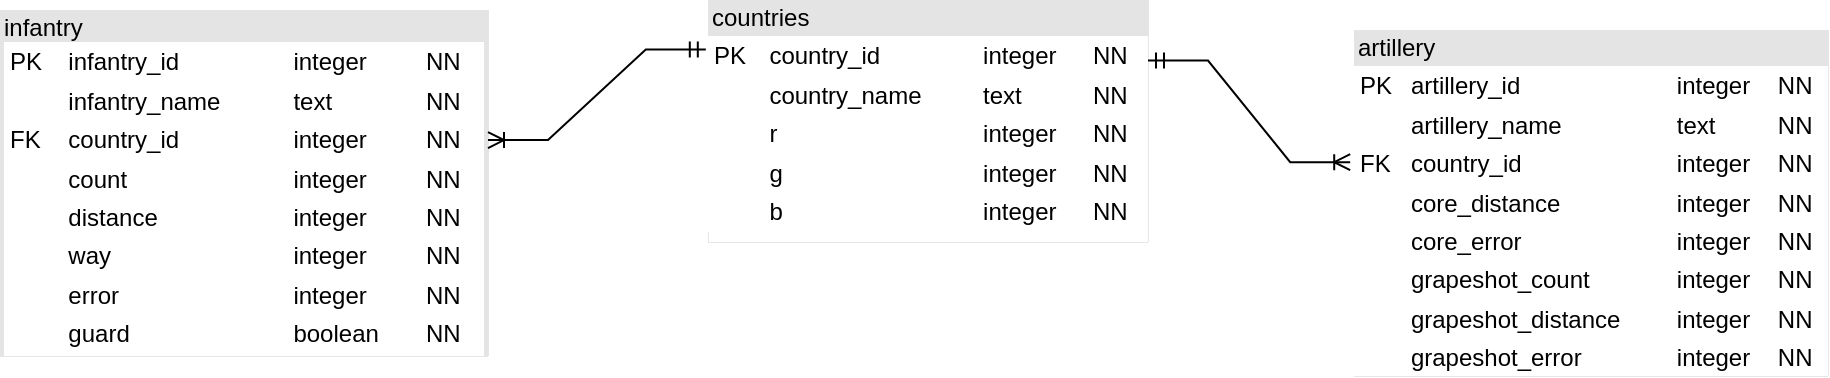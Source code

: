 <mxfile version="22.1.17" type="device">
  <diagram name="Страница — 1" id="87DvpeggIcASBzNXz0Op">
    <mxGraphModel dx="1053" dy="582" grid="0" gridSize="10" guides="1" tooltips="1" connect="1" arrows="1" fold="1" page="1" pageScale="1" pageWidth="1000" pageHeight="1000" math="0" shadow="0">
      <root>
        <mxCell id="0" />
        <mxCell id="1" parent="0" />
        <mxCell id="k3SaiDffp16Y4I0LHqBq-21" value="&lt;div style=&quot;box-sizing:border-box;width:100%;background:#e4e4e4;padding:2px;&quot;&gt;countries&lt;/div&gt;&lt;table border=&quot;1&quot; style=&quot;width: 100%; font-size: 1em; border: 1px solid rgb(255, 255, 255); border-collapse: collapse;&quot; cellpadding=&quot;2&quot; cellspacing=&quot;0&quot;&gt;&lt;tbody&gt;&lt;tr&gt;&lt;td&gt;PK&lt;/td&gt;&lt;td&gt;country_id&lt;/td&gt;&lt;td&gt;integer&lt;/td&gt;&lt;td&gt;NN&lt;/td&gt;&lt;/tr&gt;&lt;tr&gt;&lt;td&gt;&lt;br&gt;&lt;/td&gt;&lt;td&gt;country_name&lt;/td&gt;&lt;td&gt;text&lt;/td&gt;&lt;td&gt;NN&lt;/td&gt;&lt;/tr&gt;&lt;tr&gt;&lt;td&gt;&lt;/td&gt;&lt;td&gt;r&lt;/td&gt;&lt;td&gt;integer&lt;/td&gt;&lt;td&gt;NN&lt;/td&gt;&lt;/tr&gt;&lt;tr&gt;&lt;td&gt;&lt;br&gt;&lt;/td&gt;&lt;td&gt;g&lt;/td&gt;&lt;td&gt;integer&lt;/td&gt;&lt;td&gt;NN&lt;/td&gt;&lt;/tr&gt;&lt;tr&gt;&lt;td&gt;&lt;br&gt;&lt;/td&gt;&lt;td&gt;b&lt;/td&gt;&lt;td&gt;integer&lt;/td&gt;&lt;td&gt;NN&lt;/td&gt;&lt;/tr&gt;&lt;/tbody&gt;&lt;/table&gt;" style="verticalAlign=top;align=left;overflow=fill;html=1;whiteSpace=wrap;shadow=0;strokeColor=default;perimeterSpacing=0;strokeWidth=0;" vertex="1" parent="1">
          <mxGeometry x="394" y="136" width="220" height="121" as="geometry" />
        </mxCell>
        <mxCell id="k3SaiDffp16Y4I0LHqBq-22" value="&lt;div style=&quot;box-sizing:border-box;width:100%;background:#e4e4e4;padding:2px;&quot;&gt;infantry&lt;table style=&quot;background-color: rgb(255, 255, 255); font-size: 1em; width: 100%; border: 1px solid rgb(255, 255, 255); border-collapse: collapse;&quot; border=&quot;1&quot; cellpadding=&quot;2&quot; cellspacing=&quot;0&quot;&gt;&lt;tbody&gt;&lt;tr&gt;&lt;td&gt;PK&lt;/td&gt;&lt;td&gt;infantry_id&lt;/td&gt;&lt;td&gt;integer&lt;/td&gt;&lt;td&gt;NN&lt;/td&gt;&lt;/tr&gt;&lt;tr&gt;&lt;td&gt;&lt;br&gt;&lt;/td&gt;&lt;td&gt;infantry_name&lt;/td&gt;&lt;td&gt;text&lt;/td&gt;&lt;td&gt;NN&lt;/td&gt;&lt;/tr&gt;&lt;tr&gt;&lt;td&gt;FK&lt;/td&gt;&lt;td&gt;country_id&lt;/td&gt;&lt;td&gt;integer&lt;/td&gt;&lt;td&gt;NN&lt;/td&gt;&lt;/tr&gt;&lt;tr&gt;&lt;td&gt;&lt;br&gt;&lt;/td&gt;&lt;td&gt;count&lt;/td&gt;&lt;td&gt;integer&lt;/td&gt;&lt;td&gt;NN&lt;/td&gt;&lt;/tr&gt;&lt;tr&gt;&lt;td&gt;&lt;br&gt;&lt;/td&gt;&lt;td&gt;distance&lt;/td&gt;&lt;td&gt;integer&lt;/td&gt;&lt;td&gt;NN&lt;/td&gt;&lt;/tr&gt;&lt;tr&gt;&lt;td&gt;&lt;br&gt;&lt;/td&gt;&lt;td&gt;way&lt;/td&gt;&lt;td&gt;integer&lt;/td&gt;&lt;td&gt;NN&lt;/td&gt;&lt;/tr&gt;&lt;tr&gt;&lt;td&gt;&lt;br&gt;&lt;/td&gt;&lt;td&gt;error&lt;/td&gt;&lt;td&gt;integer&lt;/td&gt;&lt;td&gt;NN&lt;/td&gt;&lt;/tr&gt;&lt;tr&gt;&lt;td&gt;&lt;br&gt;&lt;/td&gt;&lt;td&gt;guard&lt;/td&gt;&lt;td&gt;boolean&lt;/td&gt;&lt;td&gt;NN&lt;/td&gt;&lt;/tr&gt;&lt;/tbody&gt;&lt;/table&gt;&lt;/div&gt;" style="verticalAlign=top;align=left;overflow=fill;html=1;whiteSpace=wrap;shadow=0;strokeColor=default;perimeterSpacing=0;strokeWidth=0;" vertex="1" parent="1">
          <mxGeometry x="40" y="141" width="244" height="173" as="geometry" />
        </mxCell>
        <mxCell id="k3SaiDffp16Y4I0LHqBq-26" value="&lt;div style=&quot;box-sizing:border-box;width:100%;background:#e4e4e4;padding:2px;&quot;&gt;artillery&lt;/div&gt;&lt;table border=&quot;1&quot; style=&quot;width: 100%; font-size: 1em; border: 1px solid rgb(255, 255, 255); border-collapse: collapse;&quot; cellpadding=&quot;2&quot; cellspacing=&quot;0&quot;&gt;&lt;tbody&gt;&lt;tr&gt;&lt;td&gt;PK&lt;/td&gt;&lt;td&gt;artillery_id&lt;/td&gt;&lt;td&gt;integer&lt;/td&gt;&lt;td&gt;NN&lt;/td&gt;&lt;/tr&gt;&lt;tr&gt;&lt;td&gt;&lt;br&gt;&lt;/td&gt;&lt;td&gt;artillery_name&lt;/td&gt;&lt;td&gt;text&lt;/td&gt;&lt;td&gt;NN&lt;/td&gt;&lt;/tr&gt;&lt;tr&gt;&lt;td&gt;FK&lt;/td&gt;&lt;td&gt;country_id&lt;/td&gt;&lt;td&gt;integer&lt;/td&gt;&lt;td&gt;NN&lt;/td&gt;&lt;/tr&gt;&lt;tr&gt;&lt;td&gt;&lt;br&gt;&lt;/td&gt;&lt;td&gt;core_distance&lt;/td&gt;&lt;td&gt;integer&lt;/td&gt;&lt;td&gt;NN&lt;/td&gt;&lt;/tr&gt;&lt;tr&gt;&lt;td&gt;&lt;br&gt;&lt;/td&gt;&lt;td&gt;core_error&lt;/td&gt;&lt;td&gt;integer&lt;/td&gt;&lt;td&gt;NN&lt;/td&gt;&lt;/tr&gt;&lt;tr&gt;&lt;td&gt;&lt;br&gt;&lt;/td&gt;&lt;td&gt;grapeshot_count&lt;/td&gt;&lt;td&gt;integer&lt;/td&gt;&lt;td&gt;NN&lt;/td&gt;&lt;/tr&gt;&lt;tr&gt;&lt;td&gt;&lt;br&gt;&lt;/td&gt;&lt;td&gt;grapeshot_distance&lt;/td&gt;&lt;td&gt;integer&lt;/td&gt;&lt;td&gt;NN&lt;/td&gt;&lt;/tr&gt;&lt;tr&gt;&lt;td&gt;&lt;br&gt;&lt;/td&gt;&lt;td&gt;grapeshot_error&lt;/td&gt;&lt;td&gt;integer&lt;/td&gt;&lt;td&gt;NN&lt;/td&gt;&lt;/tr&gt;&lt;/tbody&gt;&lt;/table&gt;" style="verticalAlign=top;align=left;overflow=fill;html=1;whiteSpace=wrap;shadow=0;strokeColor=default;perimeterSpacing=0;strokeWidth=0;" vertex="1" parent="1">
          <mxGeometry x="717" y="151" width="237" height="173" as="geometry" />
        </mxCell>
        <mxCell id="k3SaiDffp16Y4I0LHqBq-27" value="" style="edgeStyle=entityRelationEdgeStyle;fontSize=12;html=1;endArrow=ERoneToMany;startArrow=ERmandOne;rounded=0;exitX=-0.005;exitY=0.205;exitDx=0;exitDy=0;entryX=1;entryY=0.376;entryDx=0;entryDy=0;entryPerimeter=0;exitPerimeter=0;" edge="1" parent="1" source="k3SaiDffp16Y4I0LHqBq-21" target="k3SaiDffp16Y4I0LHqBq-22">
          <mxGeometry width="100" height="100" relative="1" as="geometry">
            <mxPoint x="316" y="426" as="sourcePoint" />
            <mxPoint x="416" y="326" as="targetPoint" />
          </mxGeometry>
        </mxCell>
        <mxCell id="k3SaiDffp16Y4I0LHqBq-28" value="" style="edgeStyle=entityRelationEdgeStyle;fontSize=12;html=1;endArrow=ERoneToMany;startArrow=ERmandOne;rounded=0;entryX=-0.008;entryY=0.382;entryDx=0;entryDy=0;entryPerimeter=0;exitX=1;exitY=0.25;exitDx=0;exitDy=0;" edge="1" parent="1" source="k3SaiDffp16Y4I0LHqBq-21" target="k3SaiDffp16Y4I0LHqBq-26">
          <mxGeometry width="100" height="100" relative="1" as="geometry">
            <mxPoint x="633" y="202" as="sourcePoint" />
            <mxPoint x="684" y="254" as="targetPoint" />
          </mxGeometry>
        </mxCell>
      </root>
    </mxGraphModel>
  </diagram>
</mxfile>
